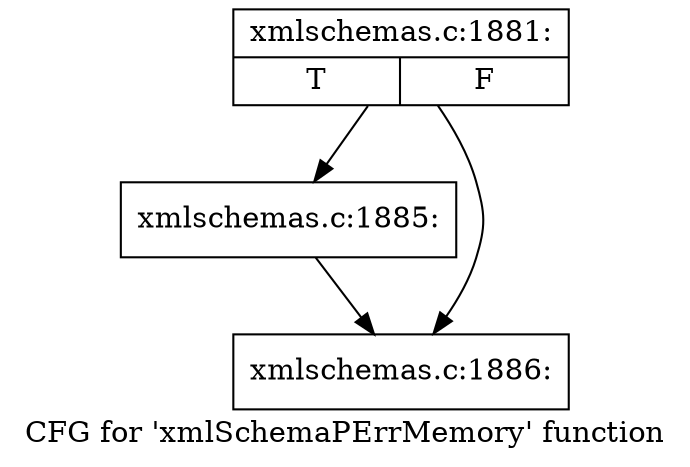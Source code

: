 digraph "CFG for 'xmlSchemaPErrMemory' function" {
	label="CFG for 'xmlSchemaPErrMemory' function";

	Node0x55d025e067c0 [shape=record,label="{xmlschemas.c:1881:|{<s0>T|<s1>F}}"];
	Node0x55d025e067c0 -> Node0x55d025d115b0;
	Node0x55d025e067c0 -> Node0x55d025d11600;
	Node0x55d025d115b0 [shape=record,label="{xmlschemas.c:1885:}"];
	Node0x55d025d115b0 -> Node0x55d025d11600;
	Node0x55d025d11600 [shape=record,label="{xmlschemas.c:1886:}"];
}
